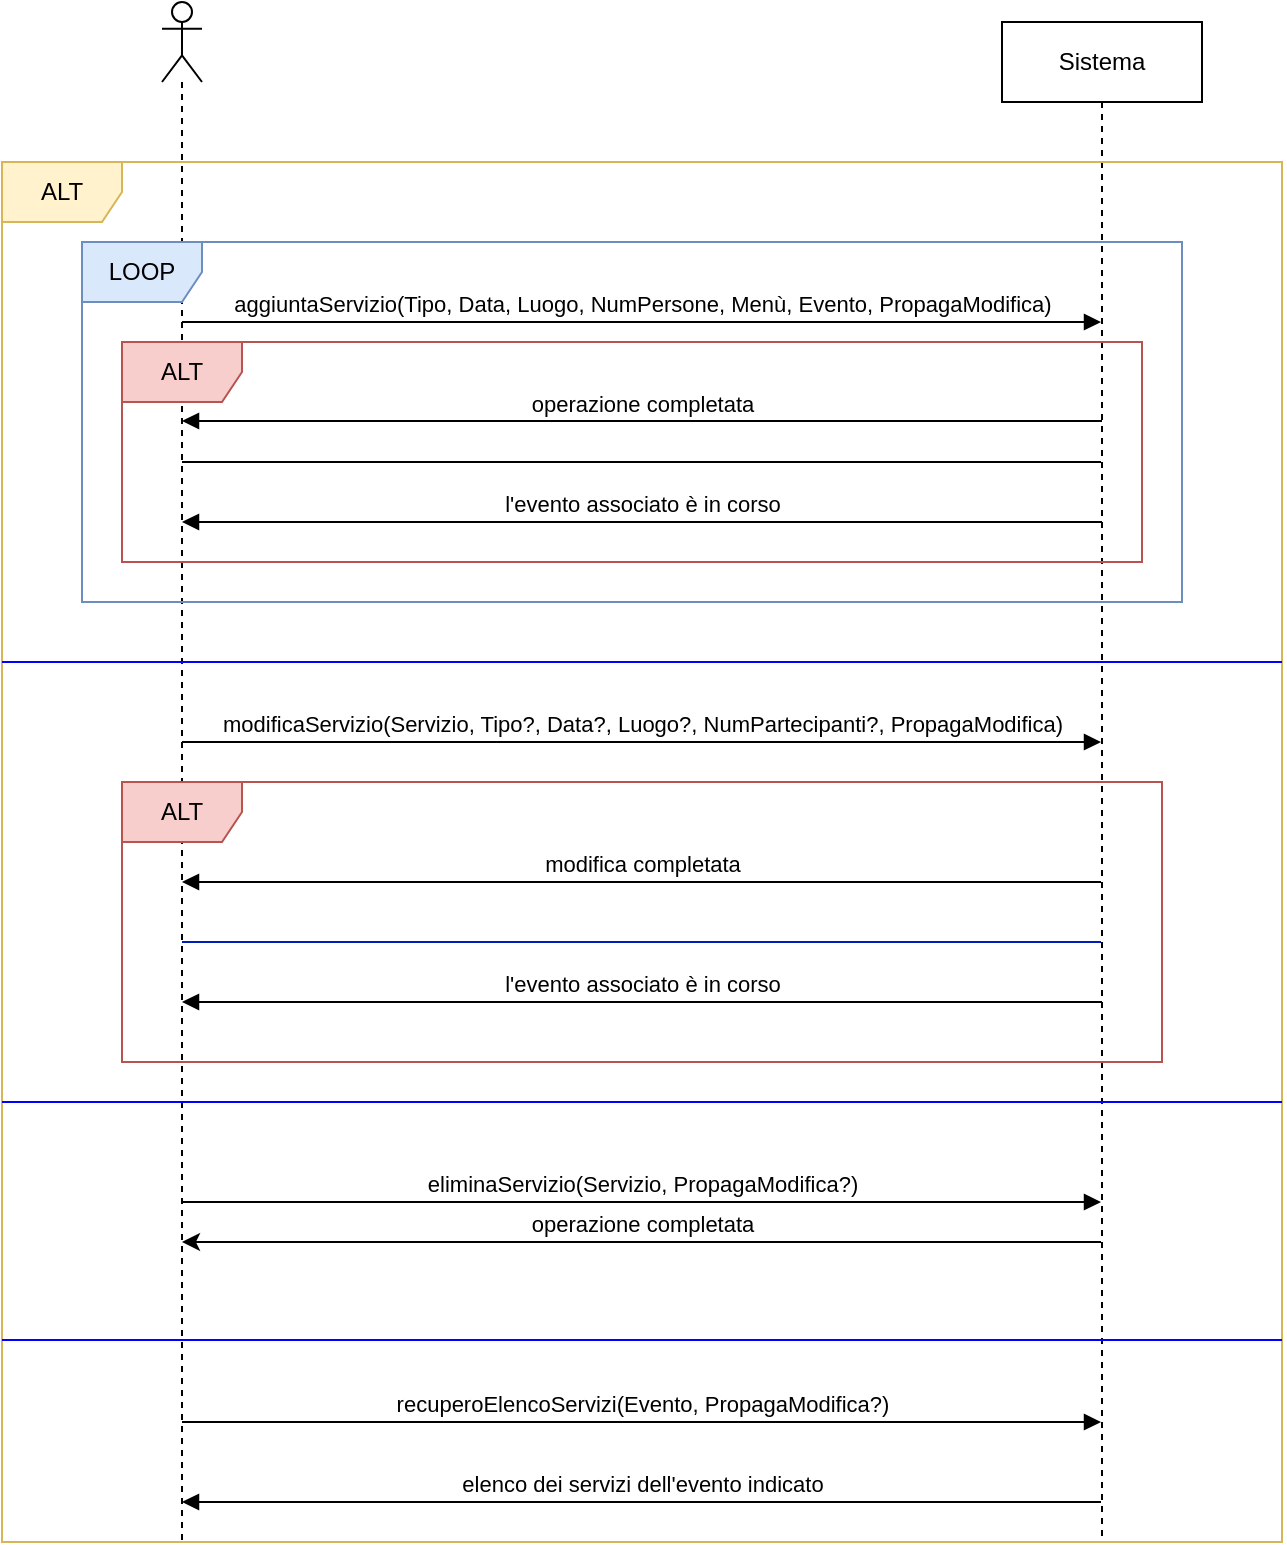 <mxfile version="21.5.2" type="device">
  <diagram name="Page-1" id="xS5e-kVt671PvOTFcU_v">
    <mxGraphModel dx="954" dy="512" grid="1" gridSize="10" guides="1" tooltips="1" connect="1" arrows="1" fold="1" page="1" pageScale="1" pageWidth="827" pageHeight="1169" math="0" shadow="0">
      <root>
        <mxCell id="0" />
        <mxCell id="1" parent="0" />
        <mxCell id="z1F8QRphNZERDpoR4OeI-1" value="" style="shape=umlLifeline;perimeter=lifelinePerimeter;whiteSpace=wrap;html=1;container=1;dropTarget=0;collapsible=0;recursiveResize=0;outlineConnect=0;portConstraint=eastwest;newEdgeStyle={&quot;edgeStyle&quot;:&quot;elbowEdgeStyle&quot;,&quot;elbow&quot;:&quot;vertical&quot;,&quot;curved&quot;:0,&quot;rounded&quot;:0};participant=umlActor;" parent="1" vertex="1">
          <mxGeometry x="120" y="70" width="20" height="770" as="geometry" />
        </mxCell>
        <mxCell id="z1F8QRphNZERDpoR4OeI-2" value="Sistema" style="shape=umlLifeline;perimeter=lifelinePerimeter;whiteSpace=wrap;html=1;container=1;dropTarget=0;collapsible=0;recursiveResize=0;outlineConnect=0;portConstraint=eastwest;newEdgeStyle={&quot;edgeStyle&quot;:&quot;elbowEdgeStyle&quot;,&quot;elbow&quot;:&quot;vertical&quot;,&quot;curved&quot;:0,&quot;rounded&quot;:0};" parent="1" vertex="1">
          <mxGeometry x="540" y="80" width="100" height="760" as="geometry" />
        </mxCell>
        <mxCell id="z1F8QRphNZERDpoR4OeI-3" value="ALT" style="shape=umlFrame;whiteSpace=wrap;html=1;pointerEvents=0;fillColor=#fff2cc;strokeColor=#d6b656;" parent="1" vertex="1">
          <mxGeometry x="40" y="150" width="640" height="690" as="geometry" />
        </mxCell>
        <mxCell id="4zyj_bGbnbERVUoL-T8D-9" value="" style="endArrow=none;endFill=0;endSize=12;html=1;rounded=0;strokeColor=#0000FF;" parent="1" edge="1">
          <mxGeometry width="160" relative="1" as="geometry">
            <mxPoint x="40" y="400" as="sourcePoint" />
            <mxPoint x="680" y="400" as="targetPoint" />
          </mxGeometry>
        </mxCell>
        <mxCell id="4zyj_bGbnbERVUoL-T8D-10" value="" style="group" parent="1" vertex="1" connectable="0">
          <mxGeometry x="80" y="190" width="550" height="410" as="geometry" />
        </mxCell>
        <mxCell id="4zyj_bGbnbERVUoL-T8D-3" value="LOOP" style="shape=umlFrame;whiteSpace=wrap;html=1;pointerEvents=0;fillColor=#dae8fc;strokeColor=#6c8ebf;swimlaneFillColor=none;gradientColor=none;shadow=0;" parent="4zyj_bGbnbERVUoL-T8D-10" vertex="1">
          <mxGeometry width="550" height="180" as="geometry" />
        </mxCell>
        <mxCell id="4zyj_bGbnbERVUoL-T8D-4" value="" style="endArrow=none;endFill=0;endSize=12;html=1;rounded=0;" parent="4zyj_bGbnbERVUoL-T8D-10" source="z1F8QRphNZERDpoR4OeI-1" target="z1F8QRphNZERDpoR4OeI-2" edge="1">
          <mxGeometry width="160" relative="1" as="geometry">
            <mxPoint x="270" y="260" as="sourcePoint" />
            <mxPoint x="430" y="260" as="targetPoint" />
            <Array as="points">
              <mxPoint x="340" y="110" />
            </Array>
          </mxGeometry>
        </mxCell>
        <mxCell id="4zyj_bGbnbERVUoL-T8D-5" value="aggiuntaServizio(Tipo, Data, Luogo, NumPersone, Menù, Evento, PropagaModifica)" style="html=1;verticalAlign=bottom;endArrow=block;edgeStyle=elbowEdgeStyle;elbow=vertical;curved=0;rounded=0;" parent="4zyj_bGbnbERVUoL-T8D-10" source="z1F8QRphNZERDpoR4OeI-1" target="z1F8QRphNZERDpoR4OeI-2" edge="1">
          <mxGeometry width="80" relative="1" as="geometry">
            <mxPoint x="-290" y="268.141" as="sourcePoint" />
            <mxPoint x="680" y="268.141" as="targetPoint" />
            <Array as="points">
              <mxPoint x="340" y="40" />
              <mxPoint x="140" y="268.182" />
              <mxPoint x="300" y="246.162" />
              <mxPoint x="231.14" y="290.202" />
            </Array>
          </mxGeometry>
        </mxCell>
        <mxCell id="4zyj_bGbnbERVUoL-T8D-6" value="ALT" style="shape=umlFrame;whiteSpace=wrap;html=1;pointerEvents=0;fillColor=#f8cecc;strokeColor=#b85450;" parent="4zyj_bGbnbERVUoL-T8D-10" vertex="1">
          <mxGeometry x="20" y="50" width="510" height="110" as="geometry" />
        </mxCell>
        <mxCell id="4zyj_bGbnbERVUoL-T8D-7" value="operazione completata" style="html=1;verticalAlign=bottom;endArrow=none;edgeStyle=elbowEdgeStyle;elbow=vertical;curved=0;rounded=0;endFill=0;startArrow=block;startFill=1;" parent="4zyj_bGbnbERVUoL-T8D-10" edge="1">
          <mxGeometry width="80" relative="1" as="geometry">
            <mxPoint x="50" y="89.5" as="sourcePoint" />
            <mxPoint x="510" y="89.5" as="targetPoint" />
            <Array as="points">
              <mxPoint x="240" y="89.5" />
            </Array>
          </mxGeometry>
        </mxCell>
        <mxCell id="4zyj_bGbnbERVUoL-T8D-8" value="l&#39;evento associato è in corso" style="html=1;verticalAlign=bottom;endArrow=none;edgeStyle=elbowEdgeStyle;elbow=vertical;curved=0;rounded=0;endFill=0;startArrow=block;startFill=1;" parent="4zyj_bGbnbERVUoL-T8D-10" edge="1">
          <mxGeometry width="80" relative="1" as="geometry">
            <mxPoint x="50" y="140" as="sourcePoint" />
            <mxPoint x="510" y="140" as="targetPoint" />
            <Array as="points">
              <mxPoint x="240" y="140" />
            </Array>
          </mxGeometry>
        </mxCell>
        <mxCell id="4zyj_bGbnbERVUoL-T8D-2" value="" style="group" parent="4zyj_bGbnbERVUoL-T8D-10" vertex="1" connectable="0">
          <mxGeometry x="20" y="250" width="520" height="160" as="geometry" />
        </mxCell>
        <mxCell id="z1F8QRphNZERDpoR4OeI-4" value="modificaServizio(Servizio, Tipo?, Data?, Luogo?, NumPartecipanti?, PropagaModifica)" style="html=1;verticalAlign=bottom;endArrow=block;edgeStyle=elbowEdgeStyle;elbow=vertical;curved=0;rounded=0;" parent="4zyj_bGbnbERVUoL-T8D-2" source="z1F8QRphNZERDpoR4OeI-1" target="z1F8QRphNZERDpoR4OeI-2" edge="1">
          <mxGeometry width="80" relative="1" as="geometry">
            <mxPoint x="-310" y="103" as="sourcePoint" />
            <mxPoint x="660" y="103" as="targetPoint" />
            <Array as="points">
              <mxPoint x="260" />
            </Array>
          </mxGeometry>
        </mxCell>
        <mxCell id="z1F8QRphNZERDpoR4OeI-7" value="ALT" style="shape=umlFrame;whiteSpace=wrap;html=1;pointerEvents=0;fillColor=#f8cecc;strokeColor=#b85450;" parent="4zyj_bGbnbERVUoL-T8D-2" vertex="1">
          <mxGeometry y="20" width="520" height="140" as="geometry" />
        </mxCell>
        <mxCell id="z1F8QRphNZERDpoR4OeI-8" value="" style="endArrow=none;endFill=0;endSize=12;html=1;rounded=0;fillColor=#0050ef;strokeColor=#001DBC;" parent="4zyj_bGbnbERVUoL-T8D-2" source="z1F8QRphNZERDpoR4OeI-1" target="z1F8QRphNZERDpoR4OeI-2" edge="1">
          <mxGeometry width="160" relative="1" as="geometry">
            <mxPoint x="190" y="110" as="sourcePoint" />
            <mxPoint x="350" y="110" as="targetPoint" />
            <Array as="points">
              <mxPoint x="270" y="100" />
            </Array>
          </mxGeometry>
        </mxCell>
        <mxCell id="4zyj_bGbnbERVUoL-T8D-16" value="l&#39;evento associato è in corso" style="html=1;verticalAlign=bottom;endArrow=none;edgeStyle=elbowEdgeStyle;elbow=vertical;curved=0;rounded=0;endFill=0;startArrow=block;startFill=1;" parent="4zyj_bGbnbERVUoL-T8D-2" edge="1">
          <mxGeometry width="80" relative="1" as="geometry">
            <mxPoint x="30" y="130" as="sourcePoint" />
            <mxPoint x="490" y="130" as="targetPoint" />
            <Array as="points">
              <mxPoint x="220" y="130" />
            </Array>
          </mxGeometry>
        </mxCell>
        <mxCell id="4zyj_bGbnbERVUoL-T8D-11" value="" style="endArrow=none;endFill=0;endSize=12;html=1;rounded=0;strokeColor=#0000FF;" parent="1" edge="1">
          <mxGeometry width="160" relative="1" as="geometry">
            <mxPoint x="40" y="620" as="sourcePoint" />
            <mxPoint x="680" y="620" as="targetPoint" />
          </mxGeometry>
        </mxCell>
        <mxCell id="4zyj_bGbnbERVUoL-T8D-15" value="" style="group" parent="1" vertex="1" connectable="0">
          <mxGeometry x="130" y="670" height="20" as="geometry" />
        </mxCell>
        <mxCell id="4zyj_bGbnbERVUoL-T8D-12" value="eliminaServizio(Servizio, PropagaModifica?)" style="html=1;verticalAlign=bottom;endArrow=block;edgeStyle=elbowEdgeStyle;elbow=vertical;curved=0;rounded=0;" parent="4zyj_bGbnbERVUoL-T8D-15" target="z1F8QRphNZERDpoR4OeI-2" edge="1">
          <mxGeometry width="80" relative="1" as="geometry">
            <mxPoint as="sourcePoint" />
            <mxPoint x="80" as="targetPoint" />
          </mxGeometry>
        </mxCell>
        <mxCell id="4zyj_bGbnbERVUoL-T8D-13" value="operazione completata" style="html=1;verticalAlign=bottom;endArrow=none;edgeStyle=elbowEdgeStyle;elbow=vertical;curved=0;rounded=0;endFill=0;startArrow=classic;startFill=1;" parent="4zyj_bGbnbERVUoL-T8D-15" target="z1F8QRphNZERDpoR4OeI-2" edge="1">
          <mxGeometry width="80" relative="1" as="geometry">
            <mxPoint y="20" as="sourcePoint" />
            <mxPoint x="80" y="20" as="targetPoint" />
          </mxGeometry>
        </mxCell>
        <mxCell id="z1F8QRphNZERDpoR4OeI-5" value="modifica completata" style="html=1;verticalAlign=bottom;endArrow=none;edgeStyle=elbowEdgeStyle;elbow=vertical;curved=0;rounded=0;endFill=0;startArrow=block;startFill=1;" parent="1" source="z1F8QRphNZERDpoR4OeI-1" target="z1F8QRphNZERDpoR4OeI-2" edge="1">
          <mxGeometry width="80" relative="1" as="geometry">
            <mxPoint x="130" y="500" as="sourcePoint" />
            <mxPoint x="590" y="520" as="targetPoint" />
            <Array as="points">
              <mxPoint x="480" y="510" />
              <mxPoint x="320" y="500" />
            </Array>
          </mxGeometry>
        </mxCell>
        <mxCell id="bs-JbXTgn5UyTioTZlNH-1" value="" style="endArrow=none;endFill=0;endSize=12;html=1;rounded=0;strokeColor=#0000FF;" parent="1" edge="1">
          <mxGeometry width="160" relative="1" as="geometry">
            <mxPoint x="40" y="739" as="sourcePoint" />
            <mxPoint x="680" y="739" as="targetPoint" />
          </mxGeometry>
        </mxCell>
        <mxCell id="bs-JbXTgn5UyTioTZlNH-3" value="recuperoElencoServizi(Evento, PropagaModifica?)" style="html=1;verticalAlign=bottom;endArrow=block;edgeStyle=elbowEdgeStyle;elbow=vertical;curved=0;rounded=0;" parent="1" target="z1F8QRphNZERDpoR4OeI-2" edge="1">
          <mxGeometry width="80" relative="1" as="geometry">
            <mxPoint x="130" y="780" as="sourcePoint" />
            <mxPoint x="200" y="780" as="targetPoint" />
          </mxGeometry>
        </mxCell>
        <mxCell id="bs-JbXTgn5UyTioTZlNH-4" value="elenco dei servizi dell&#39;evento indicato" style="html=1;verticalAlign=bottom;endArrow=block;edgeStyle=elbowEdgeStyle;elbow=vertical;curved=0;rounded=0;" parent="1" source="z1F8QRphNZERDpoR4OeI-2" target="z1F8QRphNZERDpoR4OeI-1" edge="1">
          <mxGeometry width="80" relative="1" as="geometry">
            <mxPoint x="370" y="690" as="sourcePoint" />
            <mxPoint x="450" y="690" as="targetPoint" />
            <Array as="points">
              <mxPoint x="510" y="820" />
            </Array>
          </mxGeometry>
        </mxCell>
      </root>
    </mxGraphModel>
  </diagram>
</mxfile>
